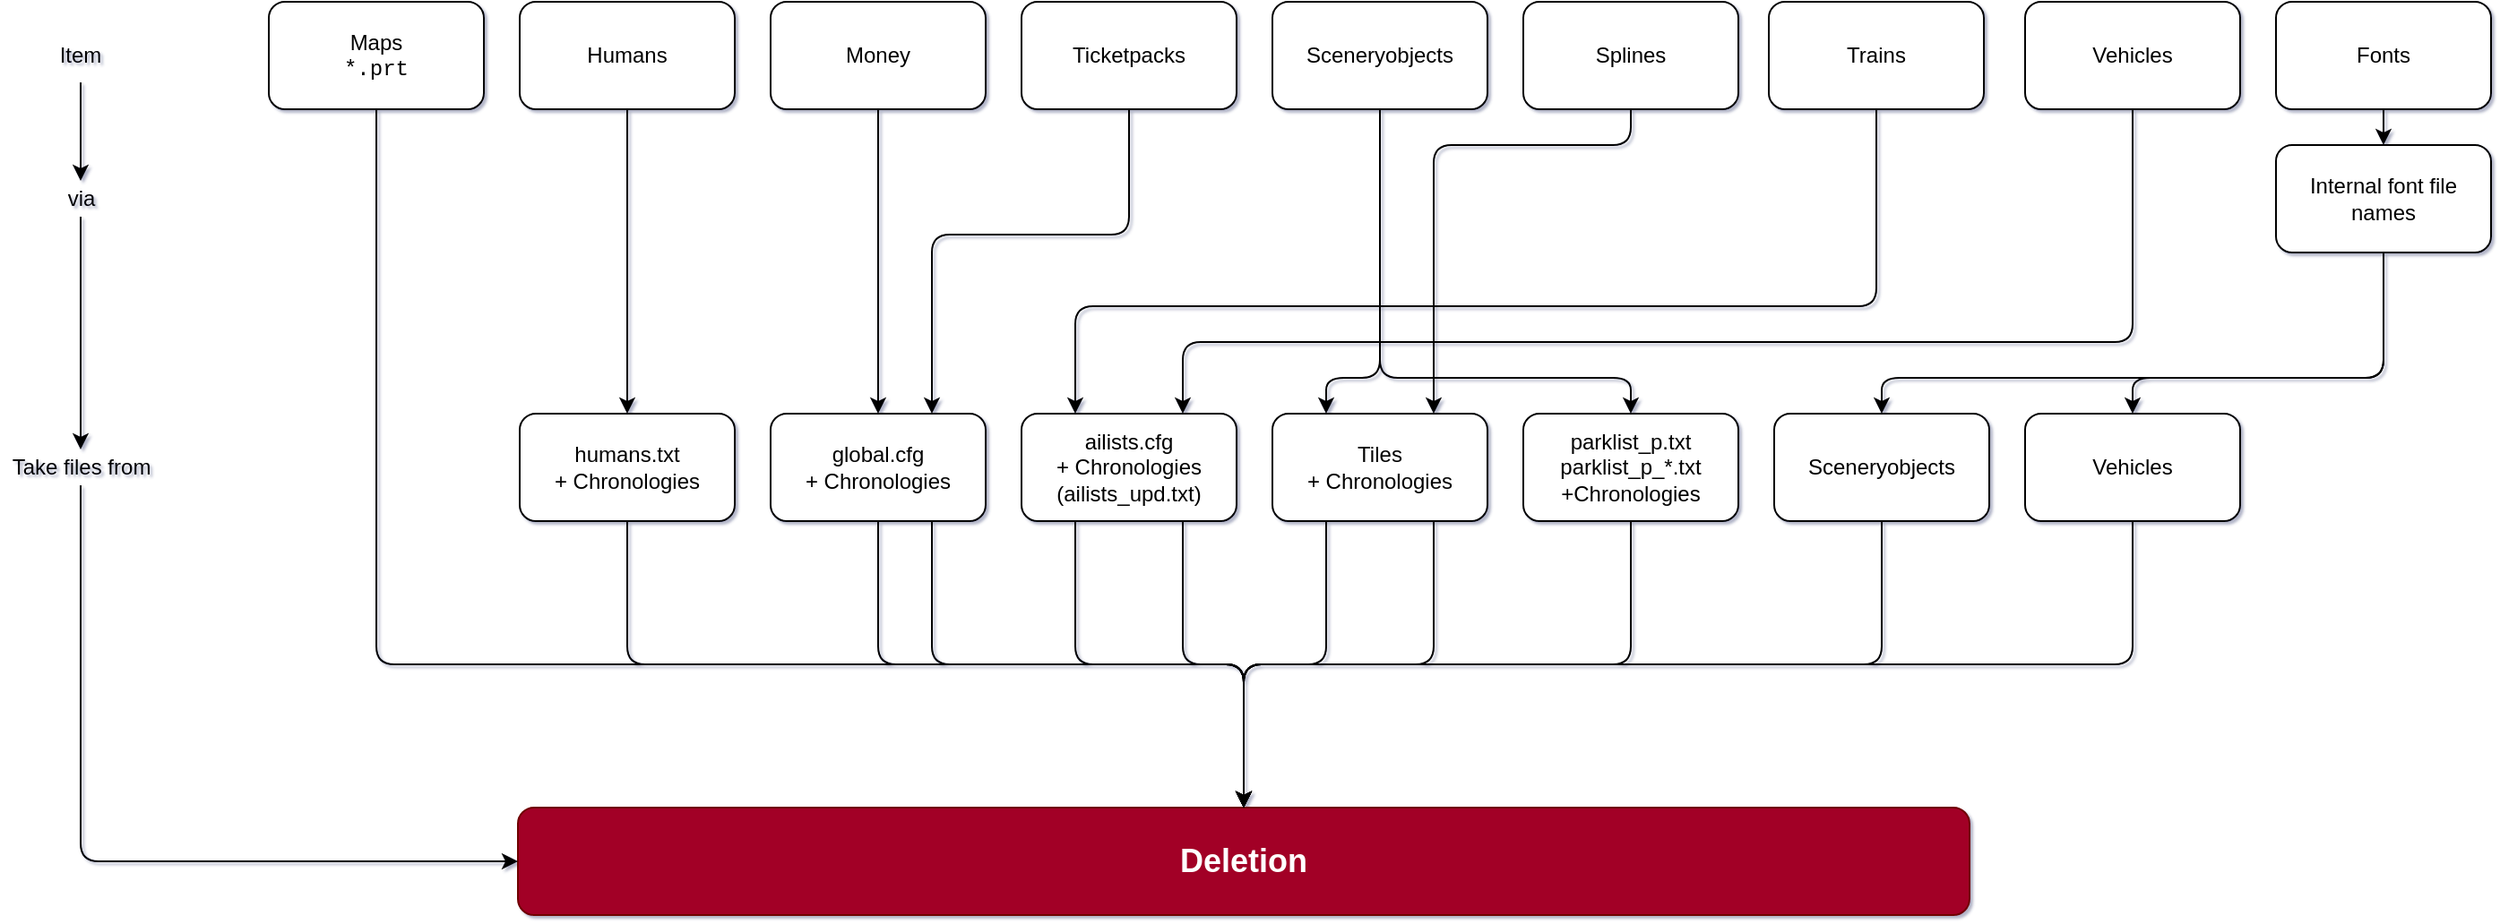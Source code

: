 <mxfile version="16.0.3" type="onedrive"><diagram id="fkIfdEIog39xFCZDnfSe" name="Main"><mxGraphModel dx="2105" dy="755" grid="1" gridSize="10" guides="1" tooltips="1" connect="1" arrows="1" fold="1" page="0" pageScale="1" pageWidth="827" pageHeight="1169" background="none" math="0" shadow="1"><root><mxCell id="0"/><mxCell id="1" parent="0"/><mxCell id="akErftkgJc-o_L2SmOnB-71" style="edgeStyle=orthogonalEdgeStyle;rounded=1;orthogonalLoop=1;jettySize=auto;html=1;entryX=0.5;entryY=0;entryDx=0;entryDy=0;shadow=0;fontFamily=Helvetica;fontSize=12;" parent="1" source="akErftkgJc-o_L2SmOnB-1" target="akErftkgJc-o_L2SmOnB-70" edge="1"><mxGeometry relative="1" as="geometry"/></mxCell><mxCell id="akErftkgJc-o_L2SmOnB-1" value="Fonts" style="rounded=1;whiteSpace=wrap;html=1;" parent="1" vertex="1"><mxGeometry x="990" y="10" width="120" height="60" as="geometry"/></mxCell><mxCell id="akErftkgJc-o_L2SmOnB-43" style="edgeStyle=orthogonalEdgeStyle;rounded=1;orthogonalLoop=1;jettySize=auto;html=1;entryX=0.5;entryY=0;entryDx=0;entryDy=0;shadow=0;fontFamily=Helvetica;fontSize=12;" parent="1" source="akErftkgJc-o_L2SmOnB-2" target="akErftkgJc-o_L2SmOnB-27" edge="1"><mxGeometry relative="1" as="geometry"/></mxCell><mxCell id="akErftkgJc-o_L2SmOnB-2" value="Money" style="rounded=1;whiteSpace=wrap;html=1;" parent="1" vertex="1"><mxGeometry x="150" y="10" width="120" height="60" as="geometry"/></mxCell><mxCell id="akErftkgJc-o_L2SmOnB-40" style="edgeStyle=orthogonalEdgeStyle;rounded=1;orthogonalLoop=1;jettySize=auto;html=1;entryX=0.5;entryY=0;entryDx=0;entryDy=0;shadow=0;fontFamily=Helvetica;fontSize=12;" parent="1" source="akErftkgJc-o_L2SmOnB-3" target="akErftkgJc-o_L2SmOnB-34" edge="1"><mxGeometry relative="1" as="geometry"><mxPoint x="29.3" y="410" as="targetPoint"/></mxGeometry></mxCell><mxCell id="akErftkgJc-o_L2SmOnB-3" value="Humans" style="rounded=1;whiteSpace=wrap;html=1;" parent="1" vertex="1"><mxGeometry x="10" y="10" width="120" height="60" as="geometry"/></mxCell><mxCell id="akErftkgJc-o_L2SmOnB-46" style="edgeStyle=orthogonalEdgeStyle;rounded=1;orthogonalLoop=1;jettySize=auto;html=1;entryX=0.25;entryY=0;entryDx=0;entryDy=0;shadow=0;fontFamily=Helvetica;fontSize=12;" parent="1" source="akErftkgJc-o_L2SmOnB-4" target="akErftkgJc-o_L2SmOnB-30" edge="1"><mxGeometry relative="1" as="geometry"><Array as="points"><mxPoint x="490" y="220"/><mxPoint x="460" y="220"/></Array></mxGeometry></mxCell><mxCell id="akErftkgJc-o_L2SmOnB-65" style="edgeStyle=orthogonalEdgeStyle;rounded=1;orthogonalLoop=1;jettySize=auto;html=1;entryX=0.5;entryY=0;entryDx=0;entryDy=0;shadow=0;fontFamily=Helvetica;fontSize=12;" parent="1" source="akErftkgJc-o_L2SmOnB-4" target="akErftkgJc-o_L2SmOnB-29" edge="1"><mxGeometry relative="1" as="geometry"><Array as="points"><mxPoint x="490" y="220"/><mxPoint x="630" y="220"/></Array></mxGeometry></mxCell><mxCell id="akErftkgJc-o_L2SmOnB-4" value="Sceneryobjects" style="rounded=1;whiteSpace=wrap;html=1;" parent="1" vertex="1"><mxGeometry x="430" y="10" width="120" height="60" as="geometry"/></mxCell><mxCell id="akErftkgJc-o_L2SmOnB-47" style="edgeStyle=orthogonalEdgeStyle;rounded=1;orthogonalLoop=1;jettySize=auto;html=1;entryX=0.75;entryY=0;entryDx=0;entryDy=0;shadow=0;fontFamily=Helvetica;fontSize=12;" parent="1" source="akErftkgJc-o_L2SmOnB-5" target="akErftkgJc-o_L2SmOnB-30" edge="1"><mxGeometry relative="1" as="geometry"><Array as="points"><mxPoint x="630" y="90"/><mxPoint x="520" y="90"/></Array></mxGeometry></mxCell><mxCell id="akErftkgJc-o_L2SmOnB-5" value="Splines" style="rounded=1;whiteSpace=wrap;html=1;" parent="1" vertex="1"><mxGeometry x="570" y="10" width="120" height="60" as="geometry"/></mxCell><mxCell id="akErftkgJc-o_L2SmOnB-49" style="edgeStyle=orthogonalEdgeStyle;rounded=1;orthogonalLoop=1;jettySize=auto;html=1;entryX=0.25;entryY=0;entryDx=0;entryDy=0;shadow=0;fontFamily=Helvetica;fontSize=12;" parent="1" source="akErftkgJc-o_L2SmOnB-6" target="akErftkgJc-o_L2SmOnB-28" edge="1"><mxGeometry relative="1" as="geometry"><Array as="points"><mxPoint x="767" y="180"/><mxPoint x="320" y="180"/></Array></mxGeometry></mxCell><mxCell id="akErftkgJc-o_L2SmOnB-6" value="Trains" style="rounded=1;whiteSpace=wrap;html=1;" parent="1" vertex="1"><mxGeometry x="707" y="10" width="120" height="60" as="geometry"/></mxCell><mxCell id="akErftkgJc-o_L2SmOnB-50" style="edgeStyle=orthogonalEdgeStyle;rounded=1;orthogonalLoop=1;jettySize=auto;html=1;entryX=0.75;entryY=0;entryDx=0;entryDy=0;shadow=0;fontFamily=Helvetica;fontSize=12;" parent="1" source="akErftkgJc-o_L2SmOnB-7" target="akErftkgJc-o_L2SmOnB-28" edge="1"><mxGeometry relative="1" as="geometry"><Array as="points"><mxPoint x="910" y="200"/><mxPoint x="380" y="200"/></Array></mxGeometry></mxCell><mxCell id="akErftkgJc-o_L2SmOnB-7" value="Vehicles" style="rounded=1;whiteSpace=wrap;html=1;" parent="1" vertex="1"><mxGeometry x="850" y="10" width="120" height="60" as="geometry"/></mxCell><mxCell id="akErftkgJc-o_L2SmOnB-44" style="edgeStyle=orthogonalEdgeStyle;rounded=1;orthogonalLoop=1;jettySize=auto;html=1;entryX=0.75;entryY=0;entryDx=0;entryDy=0;shadow=0;fontFamily=Helvetica;fontSize=12;" parent="1" source="akErftkgJc-o_L2SmOnB-8" target="akErftkgJc-o_L2SmOnB-27" edge="1"><mxGeometry relative="1" as="geometry"><Array as="points"><mxPoint x="350" y="140"/><mxPoint x="240" y="140"/></Array></mxGeometry></mxCell><mxCell id="akErftkgJc-o_L2SmOnB-8" value="Ticketpacks" style="whiteSpace=wrap;html=1;rounded=1;" parent="1" vertex="1"><mxGeometry x="290" y="10" width="120" height="60" as="geometry"/></mxCell><mxCell id="akErftkgJc-o_L2SmOnB-58" style="edgeStyle=orthogonalEdgeStyle;rounded=1;orthogonalLoop=1;jettySize=auto;html=1;entryX=0.5;entryY=0;entryDx=0;entryDy=0;shadow=0;fontFamily=Helvetica;fontSize=12;" parent="1" source="akErftkgJc-o_L2SmOnB-9" target="akErftkgJc-o_L2SmOnB-10" edge="1"><mxGeometry relative="1" as="geometry"><Array as="points"><mxPoint x="-70" y="380"/><mxPoint x="414" y="380"/></Array></mxGeometry></mxCell><mxCell id="akErftkgJc-o_L2SmOnB-9" value="Maps&lt;br&gt;&lt;font face=&quot;Courier New&quot;&gt;*.prt&lt;/font&gt;" style="whiteSpace=wrap;html=1;rounded=1;" parent="1" vertex="1"><mxGeometry x="-130" y="10" width="120" height="60" as="geometry"/></mxCell><mxCell id="akErftkgJc-o_L2SmOnB-10" value="&lt;font face=&quot;Helvetica&quot; style=&quot;font-size: 18px&quot;&gt;&lt;b&gt;Deletion&lt;/b&gt;&lt;/font&gt;" style="rounded=1;whiteSpace=wrap;html=1;fontFamily=Courier New;fillColor=#a20025;fontColor=#ffffff;strokeColor=#6F0000;" parent="1" vertex="1"><mxGeometry x="9" y="460" width="810" height="60" as="geometry"/></mxCell><mxCell id="akErftkgJc-o_L2SmOnB-59" style="edgeStyle=orthogonalEdgeStyle;rounded=1;orthogonalLoop=1;jettySize=auto;html=1;entryX=0.5;entryY=0;entryDx=0;entryDy=0;shadow=0;fontFamily=Helvetica;fontSize=12;" parent="1" source="akErftkgJc-o_L2SmOnB-27" target="akErftkgJc-o_L2SmOnB-10" edge="1"><mxGeometry relative="1" as="geometry"/></mxCell><mxCell id="akErftkgJc-o_L2SmOnB-60" style="edgeStyle=orthogonalEdgeStyle;rounded=1;orthogonalLoop=1;jettySize=auto;html=1;exitX=0.75;exitY=1;exitDx=0;exitDy=0;entryX=0.5;entryY=0;entryDx=0;entryDy=0;shadow=0;fontFamily=Helvetica;fontSize=12;" parent="1" source="akErftkgJc-o_L2SmOnB-27" target="akErftkgJc-o_L2SmOnB-10" edge="1"><mxGeometry relative="1" as="geometry"/></mxCell><mxCell id="akErftkgJc-o_L2SmOnB-27" value="global.cfg&lt;br&gt;+ Chronologies" style="whiteSpace=wrap;html=1;fontFamily=Helvetica;fontSize=12;rounded=1;" parent="1" vertex="1"><mxGeometry x="150" y="240" width="120" height="60" as="geometry"/></mxCell><mxCell id="akErftkgJc-o_L2SmOnB-61" style="edgeStyle=orthogonalEdgeStyle;rounded=1;orthogonalLoop=1;jettySize=auto;html=1;exitX=0.25;exitY=1;exitDx=0;exitDy=0;entryX=0.5;entryY=0;entryDx=0;entryDy=0;shadow=0;fontFamily=Helvetica;fontSize=12;" parent="1" source="akErftkgJc-o_L2SmOnB-28" target="akErftkgJc-o_L2SmOnB-10" edge="1"><mxGeometry relative="1" as="geometry"/></mxCell><mxCell id="akErftkgJc-o_L2SmOnB-62" style="edgeStyle=orthogonalEdgeStyle;rounded=1;orthogonalLoop=1;jettySize=auto;html=1;exitX=0.75;exitY=1;exitDx=0;exitDy=0;entryX=0.5;entryY=0;entryDx=0;entryDy=0;shadow=0;fontFamily=Helvetica;fontSize=12;" parent="1" source="akErftkgJc-o_L2SmOnB-28" target="akErftkgJc-o_L2SmOnB-10" edge="1"><mxGeometry relative="1" as="geometry"/></mxCell><mxCell id="akErftkgJc-o_L2SmOnB-28" value="ailists.cfg&lt;br&gt;+ Chronologies&lt;br&gt;(ailists_upd.txt)" style="whiteSpace=wrap;html=1;fontFamily=Helvetica;fontSize=12;rounded=1;" parent="1" vertex="1"><mxGeometry x="290" y="240" width="120" height="60" as="geometry"/></mxCell><mxCell id="akErftkgJc-o_L2SmOnB-66" style="edgeStyle=orthogonalEdgeStyle;rounded=1;orthogonalLoop=1;jettySize=auto;html=1;entryX=0.5;entryY=0;entryDx=0;entryDy=0;shadow=0;fontFamily=Helvetica;fontSize=12;" parent="1" source="akErftkgJc-o_L2SmOnB-29" target="akErftkgJc-o_L2SmOnB-10" edge="1"><mxGeometry relative="1" as="geometry"/></mxCell><mxCell id="akErftkgJc-o_L2SmOnB-29" value="parklist_p.txt&lt;br&gt;parklist_p_*.txt&lt;br&gt;+Chronologies" style="whiteSpace=wrap;html=1;fontFamily=Helvetica;fontSize=12;rounded=1;" parent="1" vertex="1"><mxGeometry x="570" y="240" width="120" height="60" as="geometry"/></mxCell><mxCell id="akErftkgJc-o_L2SmOnB-63" style="edgeStyle=orthogonalEdgeStyle;rounded=1;orthogonalLoop=1;jettySize=auto;html=1;exitX=0.25;exitY=1;exitDx=0;exitDy=0;entryX=0.5;entryY=0;entryDx=0;entryDy=0;shadow=0;fontFamily=Helvetica;fontSize=12;" parent="1" source="akErftkgJc-o_L2SmOnB-30" target="akErftkgJc-o_L2SmOnB-10" edge="1"><mxGeometry relative="1" as="geometry"/></mxCell><mxCell id="akErftkgJc-o_L2SmOnB-64" style="edgeStyle=orthogonalEdgeStyle;rounded=1;orthogonalLoop=1;jettySize=auto;html=1;exitX=0.75;exitY=1;exitDx=0;exitDy=0;entryX=0.5;entryY=0;entryDx=0;entryDy=0;shadow=0;fontFamily=Helvetica;fontSize=12;" parent="1" source="akErftkgJc-o_L2SmOnB-30" target="akErftkgJc-o_L2SmOnB-10" edge="1"><mxGeometry relative="1" as="geometry"/></mxCell><mxCell id="akErftkgJc-o_L2SmOnB-30" value="Tiles&lt;br&gt;+ Chronologies" style="whiteSpace=wrap;html=1;fontFamily=Helvetica;fontSize=12;rounded=1;" parent="1" vertex="1"><mxGeometry x="430" y="240" width="120" height="60" as="geometry"/></mxCell><mxCell id="akErftkgJc-o_L2SmOnB-57" style="edgeStyle=orthogonalEdgeStyle;rounded=1;orthogonalLoop=1;jettySize=auto;html=1;entryX=0.5;entryY=0;entryDx=0;entryDy=0;shadow=0;fontFamily=Helvetica;fontSize=12;" parent="1" source="akErftkgJc-o_L2SmOnB-34" target="akErftkgJc-o_L2SmOnB-10" edge="1"><mxGeometry relative="1" as="geometry"/></mxCell><mxCell id="akErftkgJc-o_L2SmOnB-34" value="humans.txt&lt;br&gt;+ Chronologies" style="whiteSpace=wrap;html=1;fontFamily=Helvetica;fontSize=12;rounded=1;" parent="1" vertex="1"><mxGeometry x="10" y="240" width="120" height="60" as="geometry"/></mxCell><mxCell id="akErftkgJc-o_L2SmOnB-68" style="edgeStyle=orthogonalEdgeStyle;rounded=1;orthogonalLoop=1;jettySize=auto;html=1;entryX=0.5;entryY=0;entryDx=0;entryDy=0;shadow=0;fontFamily=Helvetica;fontSize=12;" parent="1" source="akErftkgJc-o_L2SmOnB-37" target="akErftkgJc-o_L2SmOnB-10" edge="1"><mxGeometry relative="1" as="geometry"><Array as="points"><mxPoint x="910" y="380"/><mxPoint x="414" y="380"/></Array></mxGeometry></mxCell><mxCell id="akErftkgJc-o_L2SmOnB-37" value="Vehicles" style="whiteSpace=wrap;html=1;fontFamily=Helvetica;fontSize=12;rounded=1;" parent="1" vertex="1"><mxGeometry x="850" y="240" width="120" height="60" as="geometry"/></mxCell><mxCell id="akErftkgJc-o_L2SmOnB-67" style="edgeStyle=orthogonalEdgeStyle;rounded=1;orthogonalLoop=1;jettySize=auto;html=1;entryX=0.5;entryY=0;entryDx=0;entryDy=0;shadow=0;fontFamily=Helvetica;fontSize=12;" parent="1" source="akErftkgJc-o_L2SmOnB-38" target="akErftkgJc-o_L2SmOnB-10" edge="1"><mxGeometry relative="1" as="geometry"/></mxCell><mxCell id="akErftkgJc-o_L2SmOnB-38" value="Sceneryobjects" style="whiteSpace=wrap;html=1;fontFamily=Helvetica;fontSize=12;rounded=1;" parent="1" vertex="1"><mxGeometry x="710" y="240" width="120" height="60" as="geometry"/></mxCell><mxCell id="akErftkgJc-o_L2SmOnB-74" style="edgeStyle=orthogonalEdgeStyle;rounded=1;orthogonalLoop=1;jettySize=auto;html=1;shadow=0;fontFamily=Helvetica;fontSize=12;" parent="1" source="akErftkgJc-o_L2SmOnB-54" target="akErftkgJc-o_L2SmOnB-69" edge="1"><mxGeometry relative="1" as="geometry"/></mxCell><mxCell id="akErftkgJc-o_L2SmOnB-54" value="Item" style="text;html=1;strokeColor=none;fillColor=none;align=center;verticalAlign=middle;whiteSpace=wrap;rounded=0;fontFamily=Helvetica;fontSize=12;" parent="1" vertex="1"><mxGeometry x="-265" y="25" width="60" height="30" as="geometry"/></mxCell><mxCell id="akErftkgJc-o_L2SmOnB-76" style="edgeStyle=orthogonalEdgeStyle;rounded=1;orthogonalLoop=1;jettySize=auto;html=1;shadow=0;fontFamily=Helvetica;fontSize=12;entryX=0;entryY=0.5;entryDx=0;entryDy=0;" parent="1" source="akErftkgJc-o_L2SmOnB-55" target="akErftkgJc-o_L2SmOnB-10" edge="1"><mxGeometry relative="1" as="geometry"><mxPoint x="-235" y="460" as="targetPoint"/><Array as="points"><mxPoint x="-235" y="490"/></Array></mxGeometry></mxCell><mxCell id="akErftkgJc-o_L2SmOnB-55" value="Take files from" style="text;html=1;align=center;verticalAlign=middle;resizable=0;points=[];autosize=1;strokeColor=none;fillColor=none;fontSize=12;fontFamily=Helvetica;" parent="1" vertex="1"><mxGeometry x="-280" y="260" width="90" height="20" as="geometry"/></mxCell><mxCell id="akErftkgJc-o_L2SmOnB-75" style="edgeStyle=orthogonalEdgeStyle;rounded=1;orthogonalLoop=1;jettySize=auto;html=1;shadow=0;fontFamily=Helvetica;fontSize=12;" parent="1" source="akErftkgJc-o_L2SmOnB-69" target="akErftkgJc-o_L2SmOnB-55" edge="1"><mxGeometry relative="1" as="geometry"/></mxCell><mxCell id="akErftkgJc-o_L2SmOnB-69" value="via" style="text;html=1;align=center;verticalAlign=middle;resizable=0;points=[];autosize=1;strokeColor=none;fillColor=none;fontSize=12;fontFamily=Helvetica;" parent="1" vertex="1"><mxGeometry x="-250" y="110" width="30" height="20" as="geometry"/></mxCell><mxCell id="akErftkgJc-o_L2SmOnB-72" style="edgeStyle=orthogonalEdgeStyle;rounded=1;orthogonalLoop=1;jettySize=auto;html=1;shadow=0;fontFamily=Helvetica;fontSize=12;" parent="1" source="akErftkgJc-o_L2SmOnB-70" target="akErftkgJc-o_L2SmOnB-38" edge="1"><mxGeometry relative="1" as="geometry"><Array as="points"><mxPoint x="1050" y="220"/><mxPoint x="770" y="220"/></Array></mxGeometry></mxCell><mxCell id="akErftkgJc-o_L2SmOnB-73" style="edgeStyle=orthogonalEdgeStyle;rounded=1;orthogonalLoop=1;jettySize=auto;html=1;shadow=0;fontFamily=Helvetica;fontSize=12;" parent="1" source="akErftkgJc-o_L2SmOnB-70" target="akErftkgJc-o_L2SmOnB-37" edge="1"><mxGeometry relative="1" as="geometry"><Array as="points"><mxPoint x="1050" y="220"/><mxPoint x="910" y="220"/></Array></mxGeometry></mxCell><mxCell id="akErftkgJc-o_L2SmOnB-70" value="Internal font file names" style="rounded=1;whiteSpace=wrap;html=1;fontFamily=Helvetica;fontSize=12;" parent="1" vertex="1"><mxGeometry x="990" y="90" width="120" height="60" as="geometry"/></mxCell></root></mxGraphModel></diagram></mxfile>